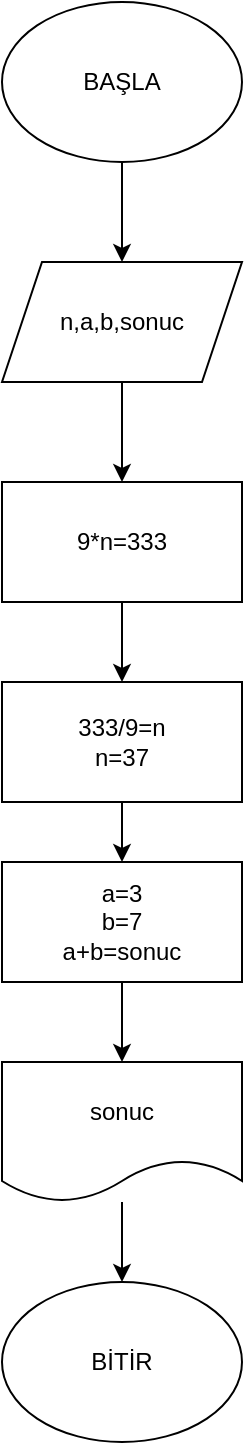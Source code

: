 <mxfile version="15.0.1" type="device"><diagram id="uLkFkQWGpM32Pc2BMY18" name="Page-1"><mxGraphModel dx="868" dy="1562" grid="1" gridSize="10" guides="1" tooltips="1" connect="1" arrows="1" fold="1" page="1" pageScale="1" pageWidth="827" pageHeight="1169" math="0" shadow="0"><root><mxCell id="0"/><mxCell id="1" parent="0"/><mxCell id="9e2fd5tHx59HbVbDoU_z-5" style="edgeStyle=orthogonalEdgeStyle;rounded=0;orthogonalLoop=1;jettySize=auto;html=1;exitX=0.5;exitY=1;exitDx=0;exitDy=0;" edge="1" parent="1" source="9e2fd5tHx59HbVbDoU_z-1" target="9e2fd5tHx59HbVbDoU_z-2"><mxGeometry relative="1" as="geometry"/></mxCell><mxCell id="9e2fd5tHx59HbVbDoU_z-1" value="BAŞLA" style="ellipse;whiteSpace=wrap;html=1;" vertex="1" parent="1"><mxGeometry x="340" y="-1100" width="120" height="80" as="geometry"/></mxCell><mxCell id="9e2fd5tHx59HbVbDoU_z-8" style="edgeStyle=orthogonalEdgeStyle;rounded=0;orthogonalLoop=1;jettySize=auto;html=1;" edge="1" parent="1" source="9e2fd5tHx59HbVbDoU_z-2" target="9e2fd5tHx59HbVbDoU_z-7"><mxGeometry relative="1" as="geometry"/></mxCell><mxCell id="9e2fd5tHx59HbVbDoU_z-2" value="n,a,b,sonuc" style="shape=parallelogram;perimeter=parallelogramPerimeter;whiteSpace=wrap;html=1;fixedSize=1;" vertex="1" parent="1"><mxGeometry x="340" y="-970" width="120" height="60" as="geometry"/></mxCell><mxCell id="9e2fd5tHx59HbVbDoU_z-10" style="edgeStyle=orthogonalEdgeStyle;rounded=0;orthogonalLoop=1;jettySize=auto;html=1;exitX=0.5;exitY=1;exitDx=0;exitDy=0;entryX=0.5;entryY=0;entryDx=0;entryDy=0;" edge="1" parent="1" source="9e2fd5tHx59HbVbDoU_z-7" target="9e2fd5tHx59HbVbDoU_z-9"><mxGeometry relative="1" as="geometry"/></mxCell><mxCell id="9e2fd5tHx59HbVbDoU_z-7" value="9*n=333" style="rounded=0;whiteSpace=wrap;html=1;" vertex="1" parent="1"><mxGeometry x="340" y="-860" width="120" height="60" as="geometry"/></mxCell><mxCell id="9e2fd5tHx59HbVbDoU_z-12" style="edgeStyle=orthogonalEdgeStyle;rounded=0;orthogonalLoop=1;jettySize=auto;html=1;exitX=0.5;exitY=1;exitDx=0;exitDy=0;entryX=0.5;entryY=0;entryDx=0;entryDy=0;" edge="1" parent="1" source="9e2fd5tHx59HbVbDoU_z-9" target="9e2fd5tHx59HbVbDoU_z-11"><mxGeometry relative="1" as="geometry"/></mxCell><mxCell id="9e2fd5tHx59HbVbDoU_z-9" value="333/9=n&lt;br&gt;n=37" style="rounded=0;whiteSpace=wrap;html=1;" vertex="1" parent="1"><mxGeometry x="340" y="-760" width="120" height="60" as="geometry"/></mxCell><mxCell id="9e2fd5tHx59HbVbDoU_z-14" style="edgeStyle=orthogonalEdgeStyle;rounded=0;orthogonalLoop=1;jettySize=auto;html=1;exitX=0.5;exitY=1;exitDx=0;exitDy=0;entryX=0.5;entryY=0;entryDx=0;entryDy=0;" edge="1" parent="1" source="9e2fd5tHx59HbVbDoU_z-11" target="9e2fd5tHx59HbVbDoU_z-13"><mxGeometry relative="1" as="geometry"/></mxCell><mxCell id="9e2fd5tHx59HbVbDoU_z-11" value="a=3&lt;br&gt;b=7&lt;br&gt;a+b=sonuc" style="rounded=0;whiteSpace=wrap;html=1;" vertex="1" parent="1"><mxGeometry x="340" y="-670" width="120" height="60" as="geometry"/></mxCell><mxCell id="9e2fd5tHx59HbVbDoU_z-16" style="edgeStyle=orthogonalEdgeStyle;rounded=0;orthogonalLoop=1;jettySize=auto;html=1;" edge="1" parent="1" source="9e2fd5tHx59HbVbDoU_z-13" target="9e2fd5tHx59HbVbDoU_z-15"><mxGeometry relative="1" as="geometry"/></mxCell><mxCell id="9e2fd5tHx59HbVbDoU_z-13" value="sonuc" style="shape=document;whiteSpace=wrap;html=1;boundedLbl=1;" vertex="1" parent="1"><mxGeometry x="340" y="-570" width="120" height="70" as="geometry"/></mxCell><mxCell id="9e2fd5tHx59HbVbDoU_z-15" value="BİTİR" style="ellipse;whiteSpace=wrap;html=1;" vertex="1" parent="1"><mxGeometry x="340" y="-460" width="120" height="80" as="geometry"/></mxCell></root></mxGraphModel></diagram></mxfile>